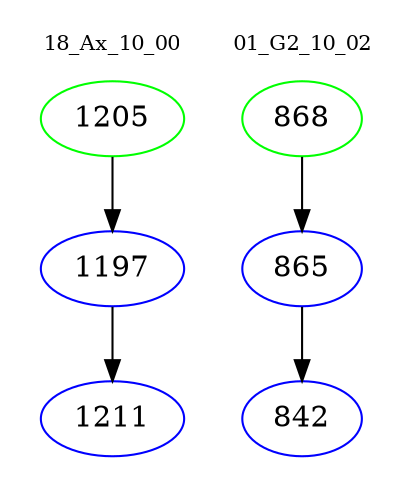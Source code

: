 digraph{
subgraph cluster_0 {
color = white
label = "18_Ax_10_00";
fontsize=10;
T0_1205 [label="1205", color="green"]
T0_1205 -> T0_1197 [color="black"]
T0_1197 [label="1197", color="blue"]
T0_1197 -> T0_1211 [color="black"]
T0_1211 [label="1211", color="blue"]
}
subgraph cluster_1 {
color = white
label = "01_G2_10_02";
fontsize=10;
T1_868 [label="868", color="green"]
T1_868 -> T1_865 [color="black"]
T1_865 [label="865", color="blue"]
T1_865 -> T1_842 [color="black"]
T1_842 [label="842", color="blue"]
}
}
